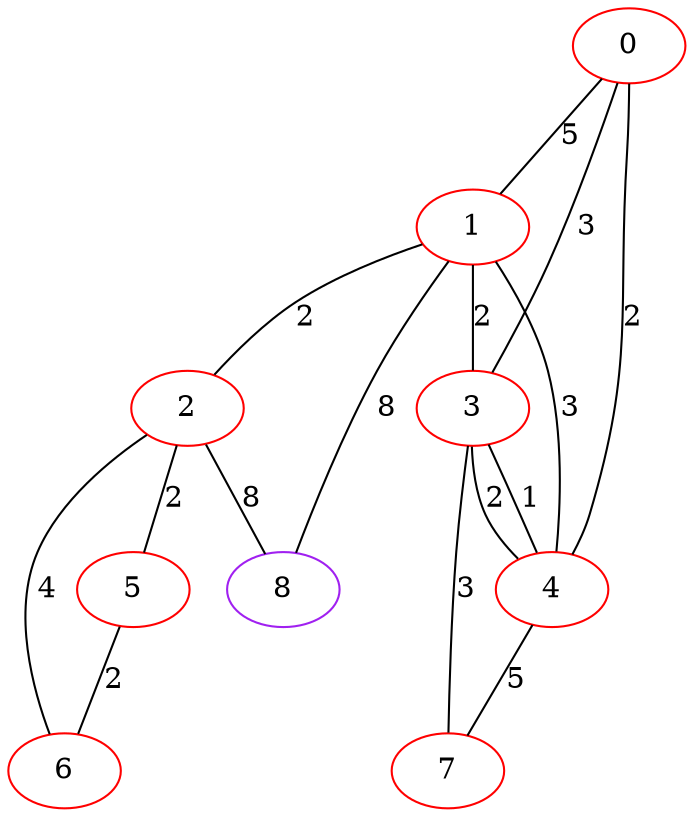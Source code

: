 graph "" {
0 [color=red, weight=1];
1 [color=red, weight=1];
2 [color=red, weight=1];
3 [color=red, weight=1];
4 [color=red, weight=1];
5 [color=red, weight=1];
6 [color=red, weight=1];
7 [color=red, weight=1];
8 [color=purple, weight=4];
0 -- 1  [key=0, label=5];
0 -- 3  [key=0, label=3];
0 -- 4  [key=0, label=2];
1 -- 8  [key=0, label=8];
1 -- 2  [key=0, label=2];
1 -- 3  [key=0, label=2];
1 -- 4  [key=0, label=3];
2 -- 8  [key=0, label=8];
2 -- 5  [key=0, label=2];
2 -- 6  [key=0, label=4];
3 -- 4  [key=0, label=2];
3 -- 4  [key=1, label=1];
3 -- 7  [key=0, label=3];
4 -- 7  [key=0, label=5];
5 -- 6  [key=0, label=2];
}
